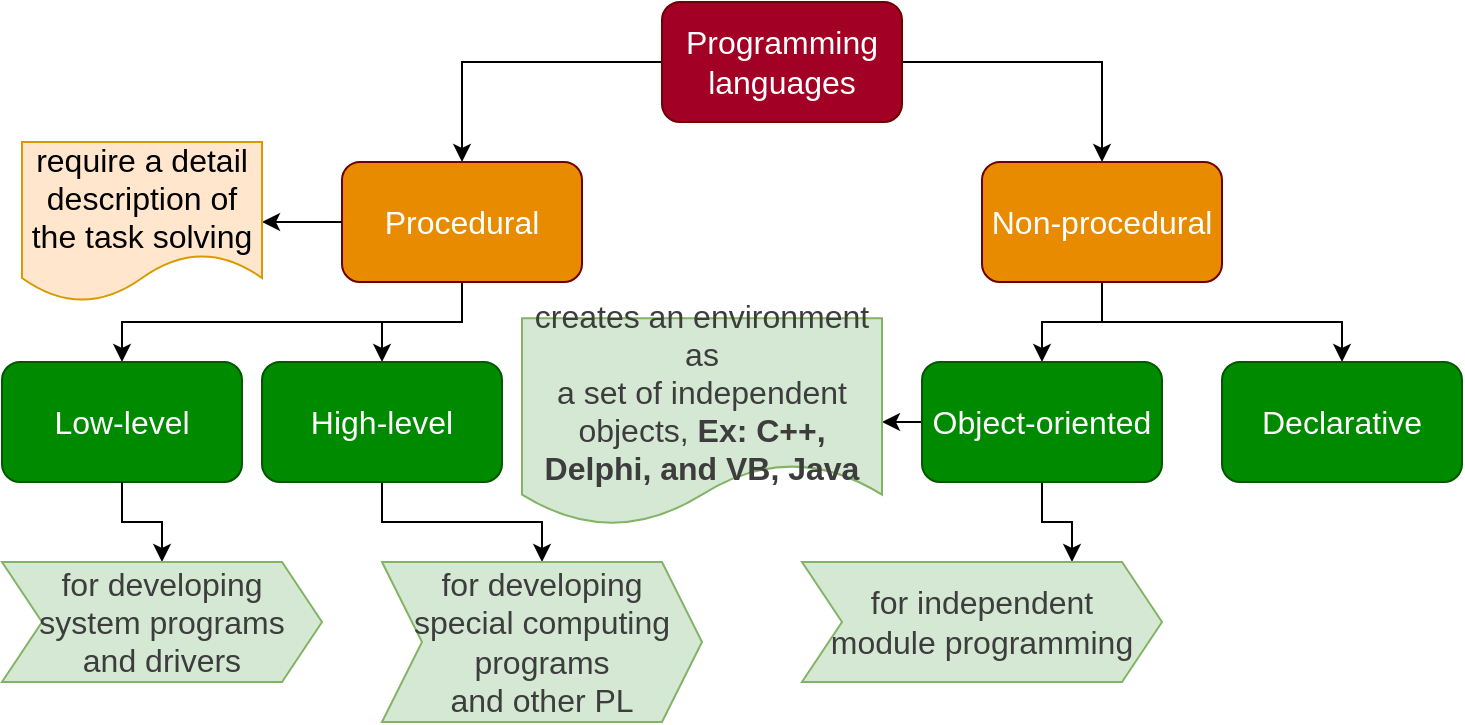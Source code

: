 <mxfile version="13.7.3" type="github">
  <diagram id="tOd1ITvcoNVIFTv6Ri5O" name="Page-1">
    <mxGraphModel dx="782" dy="380" grid="1" gridSize="10" guides="1" tooltips="1" connect="1" arrows="1" fold="1" page="1" pageScale="1" pageWidth="1169" pageHeight="1654" math="0" shadow="0">
      <root>
        <mxCell id="0" />
        <mxCell id="1" parent="0" />
        <mxCell id="wlVTKSUEh0EewYj-KUEl-8" style="edgeStyle=orthogonalEdgeStyle;rounded=0;orthogonalLoop=1;jettySize=auto;html=1;exitX=0;exitY=0.5;exitDx=0;exitDy=0;fontFamily=Helvetica;fontSize=16;" edge="1" parent="1" source="wlVTKSUEh0EewYj-KUEl-1" target="wlVTKSUEh0EewYj-KUEl-4">
          <mxGeometry relative="1" as="geometry" />
        </mxCell>
        <mxCell id="wlVTKSUEh0EewYj-KUEl-9" style="edgeStyle=orthogonalEdgeStyle;rounded=0;orthogonalLoop=1;jettySize=auto;html=1;exitX=1;exitY=0.5;exitDx=0;exitDy=0;entryX=0.5;entryY=0;entryDx=0;entryDy=0;fontFamily=Helvetica;fontSize=16;" edge="1" parent="1" source="wlVTKSUEh0EewYj-KUEl-1" target="wlVTKSUEh0EewYj-KUEl-5">
          <mxGeometry relative="1" as="geometry" />
        </mxCell>
        <mxCell id="wlVTKSUEh0EewYj-KUEl-1" value="Programming languages" style="rounded=1;whiteSpace=wrap;html=1;fontSize=16;fillColor=#a20025;strokeColor=#6F0000;fontColor=#ffffff;" vertex="1" parent="1">
          <mxGeometry x="360" y="120" width="120" height="60" as="geometry" />
        </mxCell>
        <mxCell id="wlVTKSUEh0EewYj-KUEl-15" style="edgeStyle=orthogonalEdgeStyle;rounded=0;orthogonalLoop=1;jettySize=auto;html=1;exitX=0.5;exitY=1;exitDx=0;exitDy=0;entryX=0.5;entryY=0;entryDx=0;entryDy=0;fontFamily=Helvetica;fontSize=16;" edge="1" parent="1" source="wlVTKSUEh0EewYj-KUEl-4" target="wlVTKSUEh0EewYj-KUEl-14">
          <mxGeometry relative="1" as="geometry" />
        </mxCell>
        <mxCell id="wlVTKSUEh0EewYj-KUEl-18" style="edgeStyle=orthogonalEdgeStyle;rounded=0;orthogonalLoop=1;jettySize=auto;html=1;exitX=0.5;exitY=1;exitDx=0;exitDy=0;entryX=0.5;entryY=0;entryDx=0;entryDy=0;fontFamily=Helvetica;fontSize=16;" edge="1" parent="1" source="wlVTKSUEh0EewYj-KUEl-4" target="wlVTKSUEh0EewYj-KUEl-17">
          <mxGeometry relative="1" as="geometry" />
        </mxCell>
        <mxCell id="wlVTKSUEh0EewYj-KUEl-4" value="Procedural" style="rounded=1;whiteSpace=wrap;html=1;fontSize=16;strokeColor=#6F0000;fontColor=#ffffff;fillColor=#E88B00;" vertex="1" parent="1">
          <mxGeometry x="200" y="200" width="120" height="60" as="geometry" />
        </mxCell>
        <mxCell id="wlVTKSUEh0EewYj-KUEl-36" style="edgeStyle=orthogonalEdgeStyle;rounded=0;orthogonalLoop=1;jettySize=auto;html=1;exitX=0.5;exitY=1;exitDx=0;exitDy=0;entryX=0.5;entryY=0;entryDx=0;entryDy=0;fontFamily=Helvetica;fontSize=16;" edge="1" parent="1" source="wlVTKSUEh0EewYj-KUEl-5" target="wlVTKSUEh0EewYj-KUEl-34">
          <mxGeometry relative="1" as="geometry" />
        </mxCell>
        <mxCell id="wlVTKSUEh0EewYj-KUEl-37" style="edgeStyle=orthogonalEdgeStyle;rounded=0;orthogonalLoop=1;jettySize=auto;html=1;exitX=0.5;exitY=1;exitDx=0;exitDy=0;entryX=0.5;entryY=0;entryDx=0;entryDy=0;fontFamily=Helvetica;fontSize=16;" edge="1" parent="1" source="wlVTKSUEh0EewYj-KUEl-5" target="wlVTKSUEh0EewYj-KUEl-35">
          <mxGeometry relative="1" as="geometry" />
        </mxCell>
        <mxCell id="wlVTKSUEh0EewYj-KUEl-5" value="Non-procedural" style="rounded=1;whiteSpace=wrap;html=1;fontSize=16;strokeColor=#6F0000;fontColor=#ffffff;fillColor=#E88B00;" vertex="1" parent="1">
          <mxGeometry x="520" y="200" width="120" height="60" as="geometry" />
        </mxCell>
        <mxCell id="wlVTKSUEh0EewYj-KUEl-12" style="edgeStyle=orthogonalEdgeStyle;rounded=0;orthogonalLoop=1;jettySize=auto;html=1;exitX=0;exitY=0.5;exitDx=0;exitDy=0;entryX=1;entryY=0.5;entryDx=0;entryDy=0;fontFamily=Helvetica;fontSize=16;" edge="1" parent="1" target="wlVTKSUEh0EewYj-KUEl-13" source="wlVTKSUEh0EewYj-KUEl-4">
          <mxGeometry relative="1" as="geometry">
            <mxPoint x="200" y="230" as="sourcePoint" />
          </mxGeometry>
        </mxCell>
        <mxCell id="wlVTKSUEh0EewYj-KUEl-13" value="require a detail description of the task solving" style="shape=document;whiteSpace=wrap;html=1;boundedLbl=1;fontFamily=Helvetica;fontSize=16;strokeColor=#d79b00;fillColor=#ffe6cc;" vertex="1" parent="1">
          <mxGeometry x="40" y="190" width="120" height="80" as="geometry" />
        </mxCell>
        <mxCell id="wlVTKSUEh0EewYj-KUEl-14" value="Low-level" style="rounded=1;whiteSpace=wrap;html=1;fontSize=16;strokeColor=#005700;fontColor=#ffffff;fillColor=#008a00;" vertex="1" parent="1">
          <mxGeometry x="30" y="300" width="120" height="60" as="geometry" />
        </mxCell>
        <mxCell id="wlVTKSUEh0EewYj-KUEl-32" style="edgeStyle=orthogonalEdgeStyle;rounded=0;orthogonalLoop=1;jettySize=auto;html=1;exitX=0.5;exitY=1;exitDx=0;exitDy=0;entryX=0.5;entryY=0;entryDx=0;entryDy=0;fontFamily=Helvetica;fontSize=16;" edge="1" parent="1" source="wlVTKSUEh0EewYj-KUEl-17" target="wlVTKSUEh0EewYj-KUEl-31">
          <mxGeometry relative="1" as="geometry" />
        </mxCell>
        <mxCell id="wlVTKSUEh0EewYj-KUEl-17" value="High-level" style="rounded=1;whiteSpace=wrap;html=1;fontSize=16;strokeColor=#005700;fontColor=#ffffff;fillColor=#008a00;" vertex="1" parent="1">
          <mxGeometry x="160" y="300" width="120" height="60" as="geometry" />
        </mxCell>
        <mxCell id="wlVTKSUEh0EewYj-KUEl-27" style="edgeStyle=orthogonalEdgeStyle;rounded=0;orthogonalLoop=1;jettySize=auto;html=1;exitX=0.5;exitY=1;exitDx=0;exitDy=0;entryX=0.5;entryY=0;entryDx=0;entryDy=0;fontFamily=Helvetica;fontSize=16;" edge="1" parent="1" target="wlVTKSUEh0EewYj-KUEl-28" source="wlVTKSUEh0EewYj-KUEl-14">
          <mxGeometry relative="1" as="geometry">
            <mxPoint x="180" y="360" as="sourcePoint" />
          </mxGeometry>
        </mxCell>
        <mxCell id="wlVTKSUEh0EewYj-KUEl-28" value="&lt;span lang=&quot;EN-US&quot; style=&quot;font-size: 12pt ; line-height: 107% ; font-family: &amp;#34;calibri&amp;#34; , sans-serif ; color: rgb(61 , 61 , 61)&quot;&gt;for developing&lt;br&gt;system programs &lt;br&gt;and drivers&lt;/span&gt;" style="shape=step;perimeter=stepPerimeter;whiteSpace=wrap;html=1;fixedSize=1;fillColor=#d5e8d4;fontFamily=Helvetica;fontSize=16;strokeColor=#82b366;" vertex="1" parent="1">
          <mxGeometry x="30" y="400" width="160" height="60" as="geometry" />
        </mxCell>
        <mxCell id="wlVTKSUEh0EewYj-KUEl-31" value="&lt;span lang=&quot;EN-US&quot; style=&quot;font-size: 12pt ; line-height: 107% ; font-family: &amp;#34;calibri&amp;#34; , sans-serif ; color: rgb(61 , 61 , 61)&quot;&gt;for developing&lt;br&gt;special computing programs &lt;br&gt;and other PL&lt;/span&gt;" style="shape=step;perimeter=stepPerimeter;whiteSpace=wrap;html=1;fixedSize=1;fillColor=#d5e8d4;fontFamily=Helvetica;fontSize=16;strokeColor=#82b366;" vertex="1" parent="1">
          <mxGeometry x="220" y="400" width="160" height="80" as="geometry" />
        </mxCell>
        <mxCell id="wlVTKSUEh0EewYj-KUEl-43" style="edgeStyle=orthogonalEdgeStyle;rounded=0;orthogonalLoop=1;jettySize=auto;html=1;exitX=0;exitY=0.5;exitDx=0;exitDy=0;entryX=1;entryY=0.5;entryDx=0;entryDy=0;fontFamily=Helvetica;fontSize=16;" edge="1" parent="1" source="wlVTKSUEh0EewYj-KUEl-34" target="wlVTKSUEh0EewYj-KUEl-42">
          <mxGeometry relative="1" as="geometry" />
        </mxCell>
        <mxCell id="wlVTKSUEh0EewYj-KUEl-45" style="edgeStyle=orthogonalEdgeStyle;rounded=0;orthogonalLoop=1;jettySize=auto;html=1;exitX=0.5;exitY=1;exitDx=0;exitDy=0;entryX=0.75;entryY=0;entryDx=0;entryDy=0;fontFamily=Helvetica;fontSize=16;" edge="1" parent="1" source="wlVTKSUEh0EewYj-KUEl-34" target="wlVTKSUEh0EewYj-KUEl-44">
          <mxGeometry relative="1" as="geometry" />
        </mxCell>
        <mxCell id="wlVTKSUEh0EewYj-KUEl-34" value="Object-oriented" style="rounded=1;whiteSpace=wrap;html=1;fontSize=16;strokeColor=#005700;fontColor=#ffffff;fillColor=#008a00;" vertex="1" parent="1">
          <mxGeometry x="490" y="300" width="120" height="60" as="geometry" />
        </mxCell>
        <mxCell id="wlVTKSUEh0EewYj-KUEl-35" value="Declarative" style="rounded=1;whiteSpace=wrap;html=1;fontSize=16;strokeColor=#005700;fontColor=#ffffff;fillColor=#008a00;" vertex="1" parent="1">
          <mxGeometry x="640" y="300" width="120" height="60" as="geometry" />
        </mxCell>
        <mxCell id="wlVTKSUEh0EewYj-KUEl-42" value="&lt;span lang=&quot;EN-US&quot; style=&quot;font-size: 12pt ; line-height: 107% ; font-family: &amp;#34;calibri&amp;#34; , sans-serif ; color: rgb(61 , 61 , 61)&quot;&gt;creates an environment as&lt;br&gt;a set of independent objects,&amp;nbsp;&lt;b&gt;Ex:&amp;nbsp;&lt;span lang=&quot;EN-US&quot; style=&quot;font-size: 12pt ; line-height: 107% ; font-family: &amp;#34;calibri&amp;#34; , sans-serif&quot;&gt;C++,&lt;br&gt;Delphi, and VB, Java&lt;/span&gt;&lt;/b&gt;&lt;br&gt;&lt;/span&gt;" style="shape=document;whiteSpace=wrap;html=1;boundedLbl=1;fillColor=#d5e8d4;fontFamily=Helvetica;fontSize=16;strokeColor=#82b366;" vertex="1" parent="1">
          <mxGeometry x="290" y="278.13" width="180" height="103.75" as="geometry" />
        </mxCell>
        <mxCell id="wlVTKSUEh0EewYj-KUEl-44" value="&lt;span lang=&quot;EN-US&quot; style=&quot;font-size: 12pt ; line-height: 107% ; font-family: &amp;#34;calibri&amp;#34; , sans-serif ; color: rgb(61 , 61 , 61)&quot;&gt;for independent&lt;br&gt;module programming&lt;/span&gt;" style="shape=step;perimeter=stepPerimeter;whiteSpace=wrap;html=1;fixedSize=1;fillColor=#d5e8d4;fontFamily=Helvetica;fontSize=16;strokeColor=#82b366;" vertex="1" parent="1">
          <mxGeometry x="430" y="400" width="180" height="60" as="geometry" />
        </mxCell>
      </root>
    </mxGraphModel>
  </diagram>
</mxfile>
